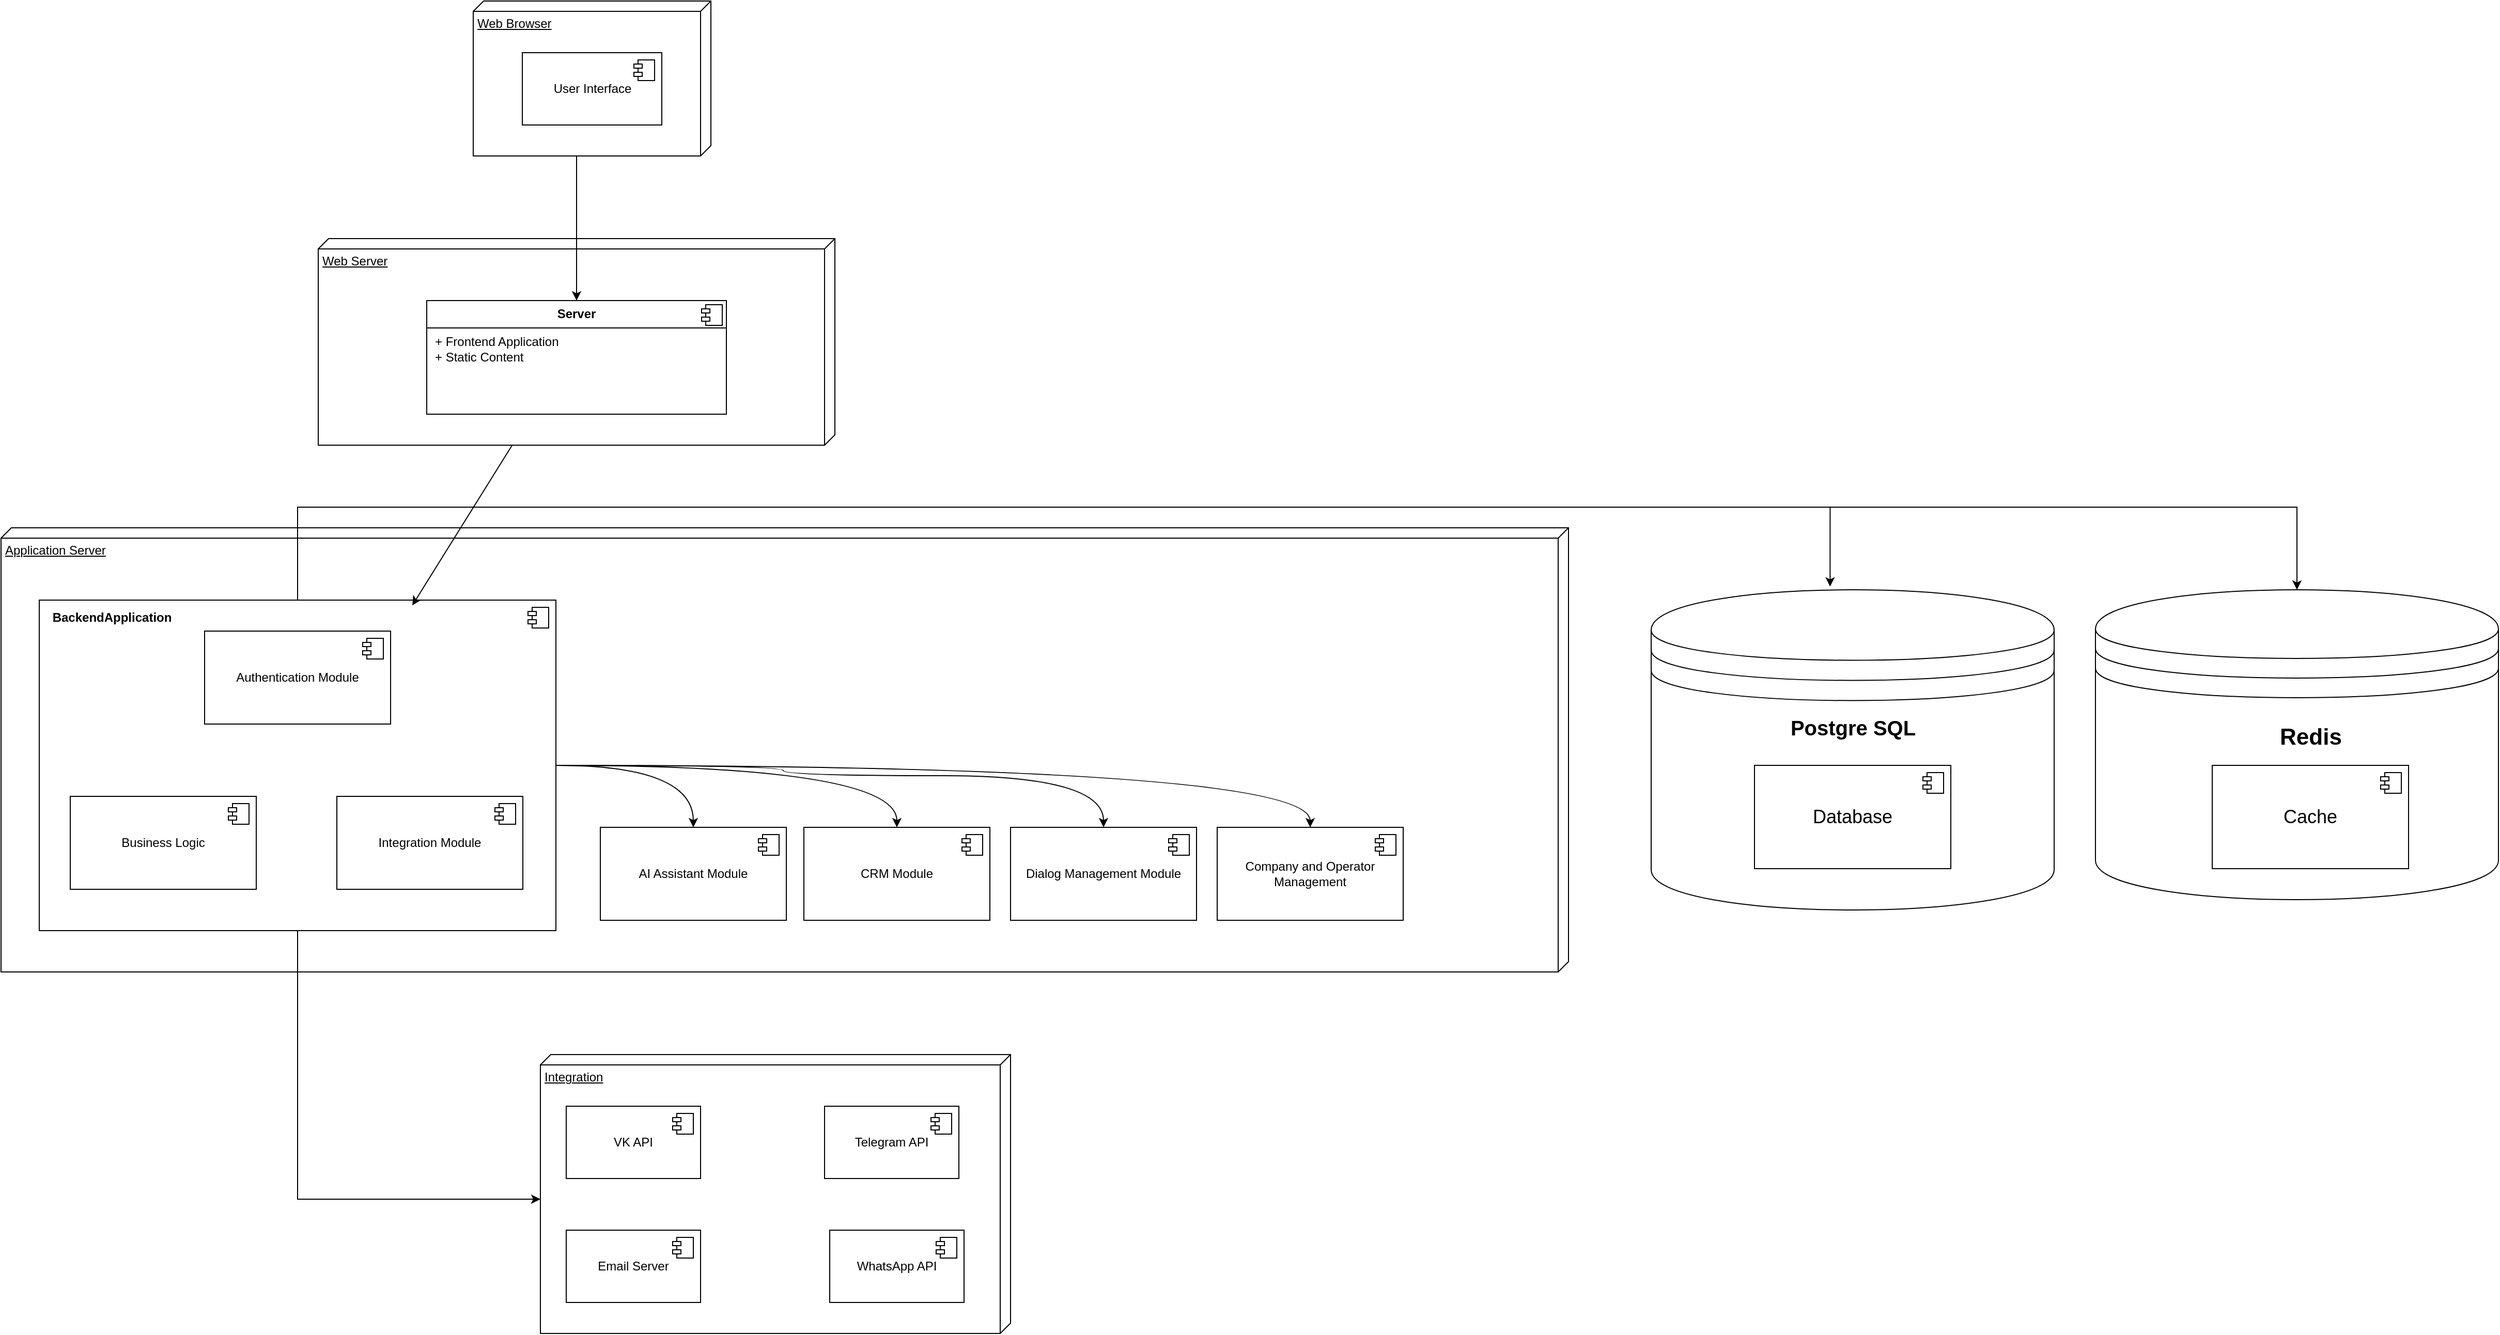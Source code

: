 <mxfile version="26.0.16">
  <diagram name="Страница — 1" id="9GwY5sjzdShZCwXxTEFl">
    <mxGraphModel dx="3695" dy="2703" grid="1" gridSize="10" guides="1" tooltips="1" connect="1" arrows="1" fold="1" page="1" pageScale="1" pageWidth="827" pageHeight="1169" math="0" shadow="0">
      <root>
        <mxCell id="0" />
        <mxCell id="1" parent="0" />
        <mxCell id="hEL7Y6E94WMZGkK0X2fc-1" value="Web Browser&lt;div&gt;&lt;br&gt;&lt;/div&gt;" style="verticalAlign=top;align=left;spacingTop=8;spacingLeft=2;spacingRight=12;shape=cube;size=10;direction=south;fontStyle=4;html=1;whiteSpace=wrap;" vertex="1" parent="1">
          <mxGeometry x="290" y="-10" width="230" height="150" as="geometry" />
        </mxCell>
        <mxCell id="hEL7Y6E94WMZGkK0X2fc-2" value="User Interface" style="html=1;dropTarget=0;whiteSpace=wrap;" vertex="1" parent="1">
          <mxGeometry x="337.5" y="40" width="135" height="70" as="geometry" />
        </mxCell>
        <mxCell id="hEL7Y6E94WMZGkK0X2fc-3" value="" style="shape=module;jettyWidth=8;jettyHeight=4;" vertex="1" parent="hEL7Y6E94WMZGkK0X2fc-2">
          <mxGeometry x="1" width="20" height="20" relative="1" as="geometry">
            <mxPoint x="-27" y="7" as="offset" />
          </mxGeometry>
        </mxCell>
        <mxCell id="hEL7Y6E94WMZGkK0X2fc-4" value="Web Server" style="verticalAlign=top;align=left;spacingTop=8;spacingLeft=2;spacingRight=12;shape=cube;size=10;direction=south;fontStyle=4;html=1;whiteSpace=wrap;" vertex="1" parent="1">
          <mxGeometry x="140" y="220" width="500" height="200" as="geometry" />
        </mxCell>
        <mxCell id="hEL7Y6E94WMZGkK0X2fc-5" value="&lt;p style=&quot;margin:0px;margin-top:6px;text-align:center;&quot;&gt;&lt;b&gt;Server&lt;/b&gt;&lt;/p&gt;&lt;hr size=&quot;1&quot; style=&quot;border-style:solid;&quot;&gt;&lt;p style=&quot;margin:0px;margin-left:8px;&quot;&gt;+ Frontend Application&amp;nbsp;&lt;br&gt;+ Static Content&amp;nbsp;&lt;/p&gt;" style="align=left;overflow=fill;html=1;dropTarget=0;whiteSpace=wrap;" vertex="1" parent="1">
          <mxGeometry x="245" y="280" width="290" height="110" as="geometry" />
        </mxCell>
        <mxCell id="hEL7Y6E94WMZGkK0X2fc-6" value="" style="shape=component;jettyWidth=8;jettyHeight=4;" vertex="1" parent="hEL7Y6E94WMZGkK0X2fc-5">
          <mxGeometry x="1" width="20" height="20" relative="1" as="geometry">
            <mxPoint x="-24" y="4" as="offset" />
          </mxGeometry>
        </mxCell>
        <mxCell id="hEL7Y6E94WMZGkK0X2fc-7" value="Application Server" style="verticalAlign=top;align=left;spacingTop=8;spacingLeft=2;spacingRight=12;shape=cube;size=10;direction=south;fontStyle=4;html=1;whiteSpace=wrap;" vertex="1" parent="1">
          <mxGeometry x="-167" y="500" width="1517" height="430" as="geometry" />
        </mxCell>
        <mxCell id="hEL7Y6E94WMZGkK0X2fc-31" style="edgeStyle=orthogonalEdgeStyle;rounded=0;orthogonalLoop=1;jettySize=auto;html=1;entryX=0.5;entryY=0;entryDx=0;entryDy=0;curved=1;" edge="1" parent="1" source="hEL7Y6E94WMZGkK0X2fc-13" target="hEL7Y6E94WMZGkK0X2fc-17">
          <mxGeometry relative="1" as="geometry" />
        </mxCell>
        <mxCell id="hEL7Y6E94WMZGkK0X2fc-32" style="edgeStyle=orthogonalEdgeStyle;rounded=0;orthogonalLoop=1;jettySize=auto;html=1;entryX=0.5;entryY=0;entryDx=0;entryDy=0;curved=1;" edge="1" parent="1" source="hEL7Y6E94WMZGkK0X2fc-13" target="hEL7Y6E94WMZGkK0X2fc-19">
          <mxGeometry relative="1" as="geometry" />
        </mxCell>
        <mxCell id="hEL7Y6E94WMZGkK0X2fc-33" style="edgeStyle=orthogonalEdgeStyle;rounded=0;orthogonalLoop=1;jettySize=auto;html=1;curved=1;" edge="1" parent="1" source="hEL7Y6E94WMZGkK0X2fc-13" target="hEL7Y6E94WMZGkK0X2fc-21">
          <mxGeometry relative="1" as="geometry">
            <Array as="points">
              <mxPoint x="590" y="730" />
              <mxPoint x="590" y="740" />
              <mxPoint x="900" y="740" />
            </Array>
          </mxGeometry>
        </mxCell>
        <mxCell id="hEL7Y6E94WMZGkK0X2fc-34" style="edgeStyle=orthogonalEdgeStyle;rounded=0;orthogonalLoop=1;jettySize=auto;html=1;entryX=0.5;entryY=0;entryDx=0;entryDy=0;curved=1;" edge="1" parent="1" source="hEL7Y6E94WMZGkK0X2fc-13" target="hEL7Y6E94WMZGkK0X2fc-23">
          <mxGeometry relative="1" as="geometry" />
        </mxCell>
        <mxCell id="hEL7Y6E94WMZGkK0X2fc-44" style="edgeStyle=orthogonalEdgeStyle;rounded=0;orthogonalLoop=1;jettySize=auto;html=1;entryX=0.5;entryY=0;entryDx=0;entryDy=0;" edge="1" parent="1" source="hEL7Y6E94WMZGkK0X2fc-13" target="hEL7Y6E94WMZGkK0X2fc-36">
          <mxGeometry relative="1" as="geometry">
            <Array as="points">
              <mxPoint x="120" y="480" />
              <mxPoint x="2055" y="480" />
            </Array>
          </mxGeometry>
        </mxCell>
        <mxCell id="hEL7Y6E94WMZGkK0X2fc-13" value="" style="html=1;dropTarget=0;whiteSpace=wrap;" vertex="1" parent="1">
          <mxGeometry x="-130" y="570" width="500" height="320" as="geometry" />
        </mxCell>
        <mxCell id="hEL7Y6E94WMZGkK0X2fc-14" value="" style="shape=module;jettyWidth=8;jettyHeight=4;" vertex="1" parent="hEL7Y6E94WMZGkK0X2fc-13">
          <mxGeometry x="1" width="20" height="20" relative="1" as="geometry">
            <mxPoint x="-27" y="7" as="offset" />
          </mxGeometry>
        </mxCell>
        <mxCell id="hEL7Y6E94WMZGkK0X2fc-9" value="Authentication Module" style="html=1;dropTarget=0;whiteSpace=wrap;" vertex="1" parent="1">
          <mxGeometry x="30" y="600" width="180" height="90" as="geometry" />
        </mxCell>
        <mxCell id="hEL7Y6E94WMZGkK0X2fc-10" value="" style="shape=module;jettyWidth=8;jettyHeight=4;" vertex="1" parent="hEL7Y6E94WMZGkK0X2fc-9">
          <mxGeometry x="1" width="20" height="20" relative="1" as="geometry">
            <mxPoint x="-27" y="7" as="offset" />
          </mxGeometry>
        </mxCell>
        <mxCell id="hEL7Y6E94WMZGkK0X2fc-11" value="Business Logic" style="html=1;dropTarget=0;whiteSpace=wrap;" vertex="1" parent="1">
          <mxGeometry x="-100" y="760" width="180" height="90" as="geometry" />
        </mxCell>
        <mxCell id="hEL7Y6E94WMZGkK0X2fc-12" value="" style="shape=module;jettyWidth=8;jettyHeight=4;" vertex="1" parent="hEL7Y6E94WMZGkK0X2fc-11">
          <mxGeometry x="1" width="20" height="20" relative="1" as="geometry">
            <mxPoint x="-27" y="7" as="offset" />
          </mxGeometry>
        </mxCell>
        <mxCell id="hEL7Y6E94WMZGkK0X2fc-15" value="Integration Module" style="html=1;dropTarget=0;whiteSpace=wrap;" vertex="1" parent="1">
          <mxGeometry x="158" y="760" width="180" height="90" as="geometry" />
        </mxCell>
        <mxCell id="hEL7Y6E94WMZGkK0X2fc-16" value="" style="shape=module;jettyWidth=8;jettyHeight=4;" vertex="1" parent="hEL7Y6E94WMZGkK0X2fc-15">
          <mxGeometry x="1" width="20" height="20" relative="1" as="geometry">
            <mxPoint x="-27" y="7" as="offset" />
          </mxGeometry>
        </mxCell>
        <mxCell id="hEL7Y6E94WMZGkK0X2fc-17" value="AI Assistant Module" style="html=1;dropTarget=0;whiteSpace=wrap;" vertex="1" parent="1">
          <mxGeometry x="413" y="790" width="180" height="90" as="geometry" />
        </mxCell>
        <mxCell id="hEL7Y6E94WMZGkK0X2fc-18" value="" style="shape=module;jettyWidth=8;jettyHeight=4;" vertex="1" parent="hEL7Y6E94WMZGkK0X2fc-17">
          <mxGeometry x="1" width="20" height="20" relative="1" as="geometry">
            <mxPoint x="-27" y="7" as="offset" />
          </mxGeometry>
        </mxCell>
        <mxCell id="hEL7Y6E94WMZGkK0X2fc-19" value="CRM Module" style="html=1;dropTarget=0;whiteSpace=wrap;" vertex="1" parent="1">
          <mxGeometry x="610" y="790" width="180" height="90" as="geometry" />
        </mxCell>
        <mxCell id="hEL7Y6E94WMZGkK0X2fc-20" value="" style="shape=module;jettyWidth=8;jettyHeight=4;" vertex="1" parent="hEL7Y6E94WMZGkK0X2fc-19">
          <mxGeometry x="1" width="20" height="20" relative="1" as="geometry">
            <mxPoint x="-27" y="7" as="offset" />
          </mxGeometry>
        </mxCell>
        <mxCell id="hEL7Y6E94WMZGkK0X2fc-21" value="Dialog Management Module" style="html=1;dropTarget=0;whiteSpace=wrap;" vertex="1" parent="1">
          <mxGeometry x="810" y="790" width="180" height="90" as="geometry" />
        </mxCell>
        <mxCell id="hEL7Y6E94WMZGkK0X2fc-22" value="" style="shape=module;jettyWidth=8;jettyHeight=4;" vertex="1" parent="hEL7Y6E94WMZGkK0X2fc-21">
          <mxGeometry x="1" width="20" height="20" relative="1" as="geometry">
            <mxPoint x="-27" y="7" as="offset" />
          </mxGeometry>
        </mxCell>
        <mxCell id="hEL7Y6E94WMZGkK0X2fc-23" value="Company and Operator Management" style="html=1;dropTarget=0;whiteSpace=wrap;" vertex="1" parent="1">
          <mxGeometry x="1010" y="790" width="180" height="90" as="geometry" />
        </mxCell>
        <mxCell id="hEL7Y6E94WMZGkK0X2fc-24" value="" style="shape=module;jettyWidth=8;jettyHeight=4;" vertex="1" parent="hEL7Y6E94WMZGkK0X2fc-23">
          <mxGeometry x="1" width="20" height="20" relative="1" as="geometry">
            <mxPoint x="-27" y="7" as="offset" />
          </mxGeometry>
        </mxCell>
        <mxCell id="hEL7Y6E94WMZGkK0X2fc-25" value="BackendApplication" style="text;align=center;fontStyle=1;verticalAlign=middle;spacingLeft=3;spacingRight=3;strokeColor=none;rotatable=0;points=[[0,0.5],[1,0.5]];portConstraint=eastwest;html=1;" vertex="1" parent="1">
          <mxGeometry x="-100" y="574" width="80" height="26" as="geometry" />
        </mxCell>
        <mxCell id="hEL7Y6E94WMZGkK0X2fc-26" style="edgeStyle=orthogonalEdgeStyle;rounded=0;orthogonalLoop=1;jettySize=auto;html=1;" edge="1" parent="1" source="hEL7Y6E94WMZGkK0X2fc-1" target="hEL7Y6E94WMZGkK0X2fc-5">
          <mxGeometry relative="1" as="geometry">
            <Array as="points">
              <mxPoint x="390" y="180" />
              <mxPoint x="390" y="180" />
            </Array>
          </mxGeometry>
        </mxCell>
        <mxCell id="hEL7Y6E94WMZGkK0X2fc-30" value="" style="edgeStyle=none;orthogonalLoop=1;jettySize=auto;html=1;rounded=0;entryX=0.722;entryY=0.016;entryDx=0;entryDy=0;entryPerimeter=0;" edge="1" parent="1" source="hEL7Y6E94WMZGkK0X2fc-4" target="hEL7Y6E94WMZGkK0X2fc-13">
          <mxGeometry width="100" relative="1" as="geometry">
            <mxPoint x="300" y="440" as="sourcePoint" />
            <mxPoint x="400" y="440" as="targetPoint" />
            <Array as="points" />
          </mxGeometry>
        </mxCell>
        <mxCell id="hEL7Y6E94WMZGkK0X2fc-35" value="" style="shape=datastore;whiteSpace=wrap;html=1;" vertex="1" parent="1">
          <mxGeometry x="1430" y="560" width="390" height="310" as="geometry" />
        </mxCell>
        <mxCell id="hEL7Y6E94WMZGkK0X2fc-36" value="" style="shape=datastore;whiteSpace=wrap;html=1;" vertex="1" parent="1">
          <mxGeometry x="1860" y="560" width="390" height="300" as="geometry" />
        </mxCell>
        <mxCell id="hEL7Y6E94WMZGkK0X2fc-37" value="&lt;font style=&quot;font-size: 20px;&quot;&gt;Postgre SQL&lt;/font&gt;" style="text;align=center;fontStyle=1;verticalAlign=middle;spacingLeft=3;spacingRight=3;strokeColor=none;rotatable=0;points=[[0,0.5],[1,0.5]];portConstraint=eastwest;html=1;" vertex="1" parent="1">
          <mxGeometry x="1585" y="680" width="80" height="26" as="geometry" />
        </mxCell>
        <mxCell id="hEL7Y6E94WMZGkK0X2fc-38" value="&lt;font style=&quot;font-size: 22px;&quot;&gt;Redis&lt;/font&gt;" style="text;align=center;fontStyle=1;verticalAlign=middle;spacingLeft=3;spacingRight=3;strokeColor=none;rotatable=0;points=[[0,0.5],[1,0.5]];portConstraint=eastwest;html=1;" vertex="1" parent="1">
          <mxGeometry x="2028" y="690" width="80" height="26" as="geometry" />
        </mxCell>
        <mxCell id="hEL7Y6E94WMZGkK0X2fc-39" value="&lt;font style=&quot;font-size: 18px;&quot;&gt;Database&lt;/font&gt;" style="html=1;dropTarget=0;whiteSpace=wrap;" vertex="1" parent="1">
          <mxGeometry x="1530" y="730" width="190" height="100" as="geometry" />
        </mxCell>
        <mxCell id="hEL7Y6E94WMZGkK0X2fc-40" value="" style="shape=module;jettyWidth=8;jettyHeight=4;" vertex="1" parent="hEL7Y6E94WMZGkK0X2fc-39">
          <mxGeometry x="1" width="20" height="20" relative="1" as="geometry">
            <mxPoint x="-27" y="7" as="offset" />
          </mxGeometry>
        </mxCell>
        <mxCell id="hEL7Y6E94WMZGkK0X2fc-41" value="&lt;font style=&quot;font-size: 18px;&quot;&gt;Cache&lt;/font&gt;" style="html=1;dropTarget=0;whiteSpace=wrap;" vertex="1" parent="1">
          <mxGeometry x="1973" y="730" width="190" height="100" as="geometry" />
        </mxCell>
        <mxCell id="hEL7Y6E94WMZGkK0X2fc-42" value="" style="shape=module;jettyWidth=8;jettyHeight=4;" vertex="1" parent="hEL7Y6E94WMZGkK0X2fc-41">
          <mxGeometry x="1" width="20" height="20" relative="1" as="geometry">
            <mxPoint x="-27" y="7" as="offset" />
          </mxGeometry>
        </mxCell>
        <mxCell id="hEL7Y6E94WMZGkK0X2fc-43" style="edgeStyle=orthogonalEdgeStyle;rounded=0;orthogonalLoop=1;jettySize=auto;html=1;entryX=0.444;entryY=-0.01;entryDx=0;entryDy=0;entryPerimeter=0;" edge="1" parent="1" source="hEL7Y6E94WMZGkK0X2fc-13" target="hEL7Y6E94WMZGkK0X2fc-35">
          <mxGeometry relative="1" as="geometry">
            <Array as="points">
              <mxPoint x="120" y="480" />
              <mxPoint x="1603" y="480" />
            </Array>
          </mxGeometry>
        </mxCell>
        <mxCell id="hEL7Y6E94WMZGkK0X2fc-45" value="Integration" style="verticalAlign=top;align=left;spacingTop=8;spacingLeft=2;spacingRight=12;shape=cube;size=10;direction=south;fontStyle=4;html=1;whiteSpace=wrap;" vertex="1" parent="1">
          <mxGeometry x="355" y="1010" width="455" height="270" as="geometry" />
        </mxCell>
        <mxCell id="hEL7Y6E94WMZGkK0X2fc-46" value="VK API" style="html=1;dropTarget=0;whiteSpace=wrap;" vertex="1" parent="1">
          <mxGeometry x="380" y="1060" width="130" height="70" as="geometry" />
        </mxCell>
        <mxCell id="hEL7Y6E94WMZGkK0X2fc-47" value="" style="shape=module;jettyWidth=8;jettyHeight=4;" vertex="1" parent="hEL7Y6E94WMZGkK0X2fc-46">
          <mxGeometry x="1" width="20" height="20" relative="1" as="geometry">
            <mxPoint x="-27" y="7" as="offset" />
          </mxGeometry>
        </mxCell>
        <mxCell id="hEL7Y6E94WMZGkK0X2fc-48" value="Telegram API" style="html=1;dropTarget=0;whiteSpace=wrap;" vertex="1" parent="1">
          <mxGeometry x="630" y="1060" width="130" height="70" as="geometry" />
        </mxCell>
        <mxCell id="hEL7Y6E94WMZGkK0X2fc-49" value="" style="shape=module;jettyWidth=8;jettyHeight=4;" vertex="1" parent="hEL7Y6E94WMZGkK0X2fc-48">
          <mxGeometry x="1" width="20" height="20" relative="1" as="geometry">
            <mxPoint x="-27" y="7" as="offset" />
          </mxGeometry>
        </mxCell>
        <mxCell id="hEL7Y6E94WMZGkK0X2fc-50" value="Email Server" style="html=1;dropTarget=0;whiteSpace=wrap;" vertex="1" parent="1">
          <mxGeometry x="380" y="1180" width="130" height="70" as="geometry" />
        </mxCell>
        <mxCell id="hEL7Y6E94WMZGkK0X2fc-51" value="" style="shape=module;jettyWidth=8;jettyHeight=4;" vertex="1" parent="hEL7Y6E94WMZGkK0X2fc-50">
          <mxGeometry x="1" width="20" height="20" relative="1" as="geometry">
            <mxPoint x="-27" y="7" as="offset" />
          </mxGeometry>
        </mxCell>
        <mxCell id="hEL7Y6E94WMZGkK0X2fc-52" value="WhatsApp API" style="html=1;dropTarget=0;whiteSpace=wrap;" vertex="1" parent="1">
          <mxGeometry x="635" y="1180" width="130" height="70" as="geometry" />
        </mxCell>
        <mxCell id="hEL7Y6E94WMZGkK0X2fc-53" value="" style="shape=module;jettyWidth=8;jettyHeight=4;" vertex="1" parent="hEL7Y6E94WMZGkK0X2fc-52">
          <mxGeometry x="1" width="20" height="20" relative="1" as="geometry">
            <mxPoint x="-27" y="7" as="offset" />
          </mxGeometry>
        </mxCell>
        <mxCell id="hEL7Y6E94WMZGkK0X2fc-54" style="edgeStyle=orthogonalEdgeStyle;rounded=0;orthogonalLoop=1;jettySize=auto;html=1;entryX=0;entryY=0;entryDx=140;entryDy=455;entryPerimeter=0;" edge="1" parent="1" source="hEL7Y6E94WMZGkK0X2fc-13" target="hEL7Y6E94WMZGkK0X2fc-45">
          <mxGeometry relative="1" as="geometry" />
        </mxCell>
      </root>
    </mxGraphModel>
  </diagram>
</mxfile>
